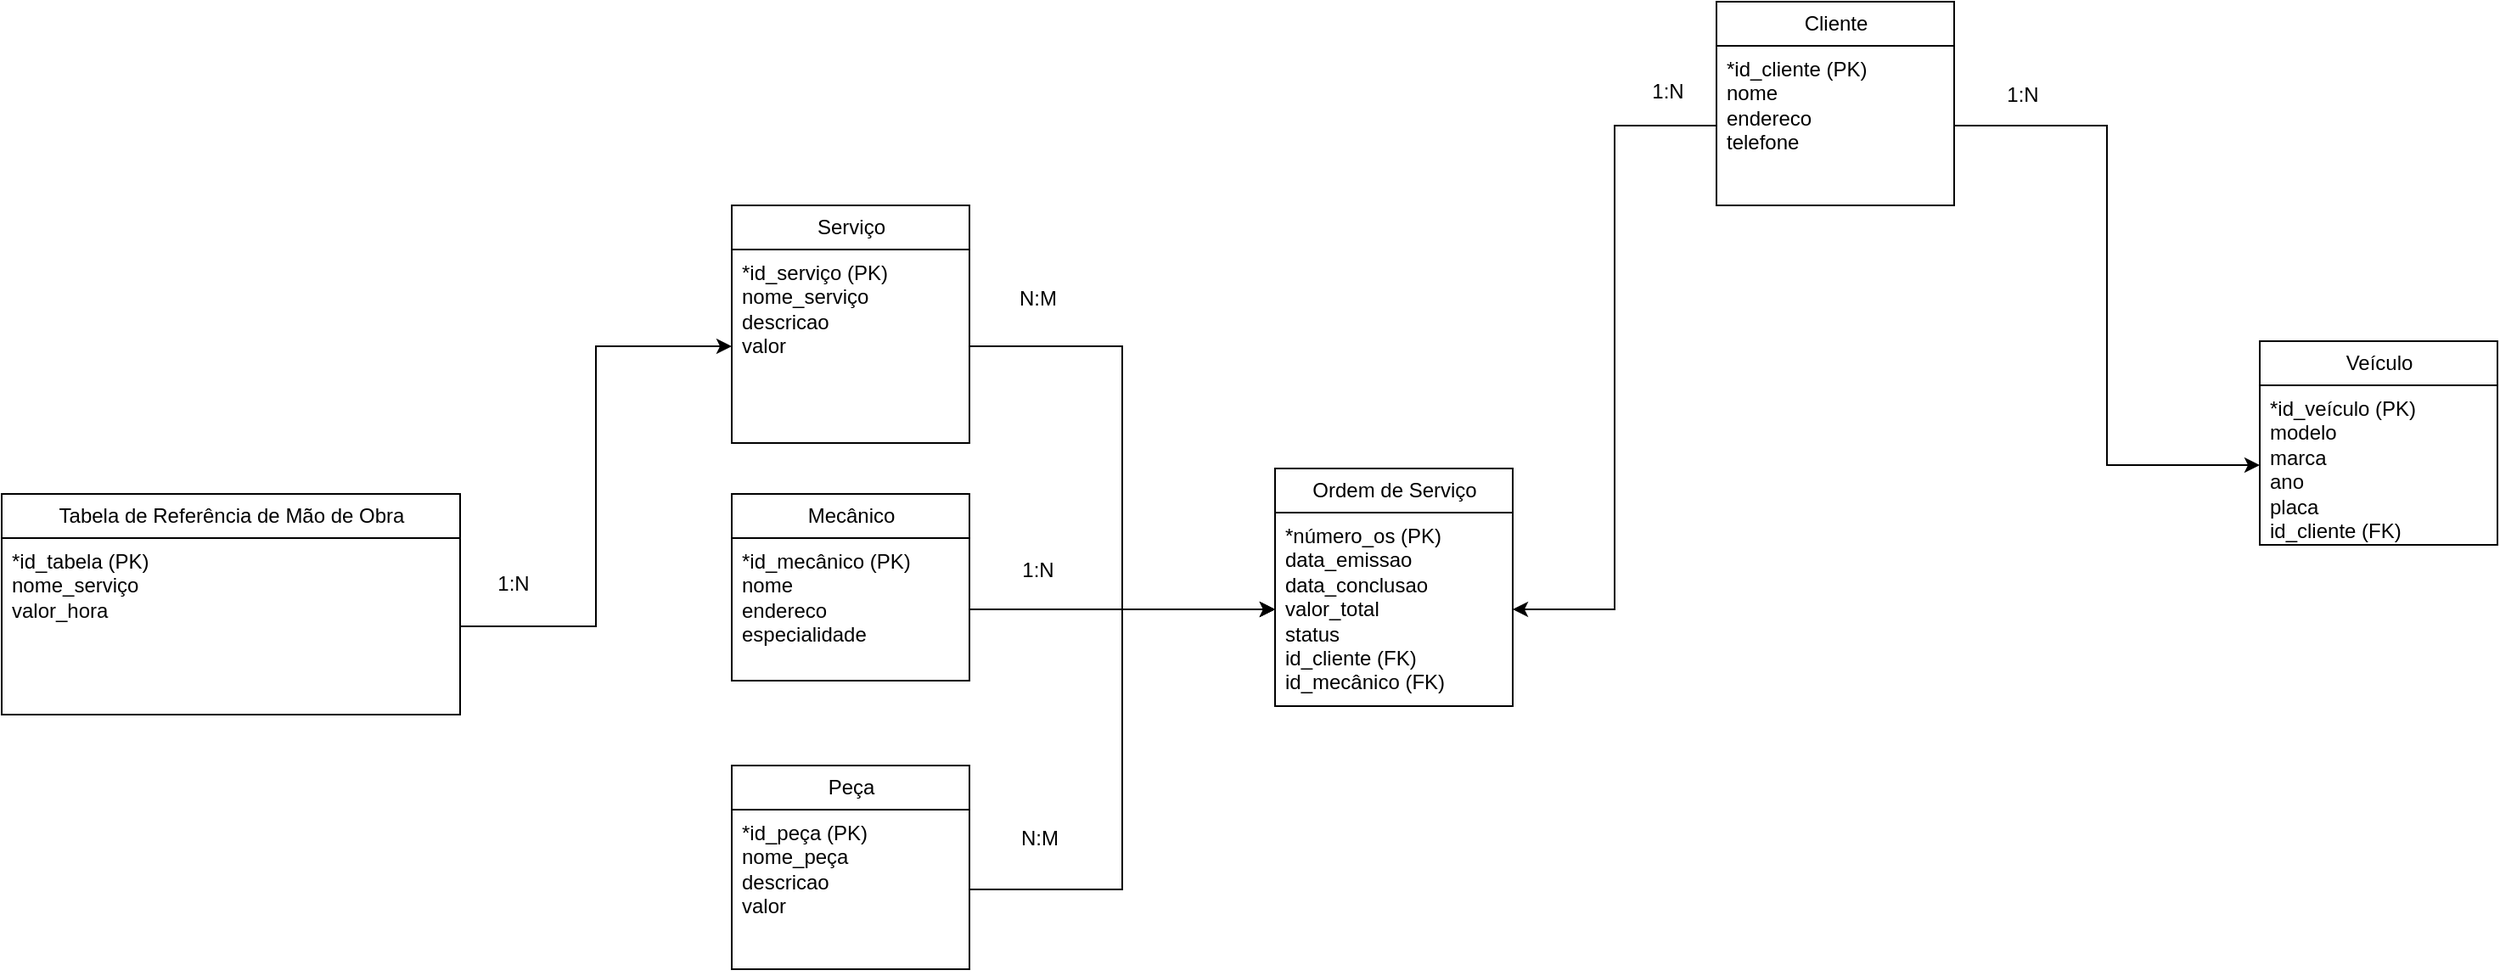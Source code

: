 <mxfile version="26.0.11">
  <diagram name="Página-1" id="2JrRSpOBJ5KqvM5kr54c">
    <mxGraphModel grid="1" page="1" gridSize="10" guides="1" tooltips="1" connect="1" arrows="1" fold="1" pageScale="1" pageWidth="827" pageHeight="1169" math="0" shadow="0">
      <root>
        <mxCell id="0" />
        <mxCell id="1" parent="0" />
        <mxCell id="Eg5FiAkWvvMtWeATNkTx-1" value="Cliente " style="swimlane;fontStyle=0;childLayout=stackLayout;horizontal=1;startSize=26;fillColor=none;horizontalStack=0;resizeParent=1;resizeParentMax=0;resizeLast=0;collapsible=1;marginBottom=0;html=1;" vertex="1" parent="1">
          <mxGeometry x="310" y="-120" width="140" height="120" as="geometry" />
        </mxCell>
        <mxCell id="Eg5FiAkWvvMtWeATNkTx-5" value="Veículo" style="swimlane;fontStyle=0;childLayout=stackLayout;horizontal=1;startSize=26;fillColor=none;horizontalStack=0;resizeParent=1;resizeParentMax=0;resizeLast=0;collapsible=1;marginBottom=0;html=1;" vertex="1" parent="1">
          <mxGeometry x="630" y="80" width="140" height="120" as="geometry" />
        </mxCell>
        <mxCell id="Eg5FiAkWvvMtWeATNkTx-6" value="*id_veículo (PK)&lt;br&gt;modelo&lt;br&gt;marca&lt;br&gt;ano&lt;br&gt;placa&lt;br&gt;id_cliente (FK)&lt;div&gt;&lt;br/&gt;&lt;/div&gt;" style="text;strokeColor=none;fillColor=none;align=left;verticalAlign=top;spacingLeft=4;spacingRight=4;overflow=hidden;rotatable=0;points=[[0,0.5],[1,0.5]];portConstraint=eastwest;whiteSpace=wrap;html=1;" vertex="1" parent="Eg5FiAkWvvMtWeATNkTx-5">
          <mxGeometry y="26" width="140" height="94" as="geometry" />
        </mxCell>
        <mxCell id="Eg5FiAkWvvMtWeATNkTx-9" value="Ordem de Serviço" style="swimlane;fontStyle=0;childLayout=stackLayout;horizontal=1;startSize=26;fillColor=none;horizontalStack=0;resizeParent=1;resizeParentMax=0;resizeLast=0;collapsible=1;marginBottom=0;html=1;" vertex="1" parent="1">
          <mxGeometry x="50" y="155" width="140" height="140" as="geometry" />
        </mxCell>
        <mxCell id="Eg5FiAkWvvMtWeATNkTx-10" value="*número_os (PK)&lt;br&gt;data_emissao&lt;br&gt;data_conclusao&lt;br&gt;valor_total&lt;br&gt;status&lt;br&gt;id_cliente (FK)&lt;br&gt;id_mecânico (FK)" style="text;strokeColor=none;fillColor=none;align=left;verticalAlign=top;spacingLeft=4;spacingRight=4;overflow=hidden;rotatable=0;points=[[0,0.5],[1,0.5]];portConstraint=eastwest;whiteSpace=wrap;html=1;" vertex="1" parent="Eg5FiAkWvvMtWeATNkTx-9">
          <mxGeometry y="26" width="140" height="114" as="geometry" />
        </mxCell>
        <mxCell id="Eg5FiAkWvvMtWeATNkTx-13" value="Serviço" style="swimlane;fontStyle=0;childLayout=stackLayout;horizontal=1;startSize=26;fillColor=none;horizontalStack=0;resizeParent=1;resizeParentMax=0;resizeLast=0;collapsible=1;marginBottom=0;html=1;" vertex="1" parent="1">
          <mxGeometry x="-270" width="140" height="140" as="geometry" />
        </mxCell>
        <mxCell id="Eg5FiAkWvvMtWeATNkTx-14" value="*id_serviço (PK)&lt;br&gt;nome_serviço&lt;br&gt;descricao&lt;br&gt;valor" style="text;strokeColor=none;fillColor=none;align=left;verticalAlign=top;spacingLeft=4;spacingRight=4;overflow=hidden;rotatable=0;points=[[0,0.5],[1,0.5]];portConstraint=eastwest;whiteSpace=wrap;html=1;" vertex="1" parent="Eg5FiAkWvvMtWeATNkTx-13">
          <mxGeometry y="26" width="140" height="114" as="geometry" />
        </mxCell>
        <mxCell id="Eg5FiAkWvvMtWeATNkTx-17" value="Peça" style="swimlane;fontStyle=0;childLayout=stackLayout;horizontal=1;startSize=26;fillColor=none;horizontalStack=0;resizeParent=1;resizeParentMax=0;resizeLast=0;collapsible=1;marginBottom=0;html=1;" vertex="1" parent="1">
          <mxGeometry x="-270" y="330" width="140" height="120" as="geometry" />
        </mxCell>
        <mxCell id="Eg5FiAkWvvMtWeATNkTx-18" value="*id_peça (PK)&lt;br/&gt;nome_peça&lt;br/&gt;descricao&lt;br/&gt;valor&lt;div&gt;&lt;br/&gt;&lt;/div&gt;" style="text;strokeColor=none;fillColor=none;align=left;verticalAlign=top;spacingLeft=4;spacingRight=4;overflow=hidden;rotatable=0;points=[[0,0.5],[1,0.5]];portConstraint=eastwest;whiteSpace=wrap;html=1;" vertex="1" parent="Eg5FiAkWvvMtWeATNkTx-17">
          <mxGeometry y="26" width="140" height="94" as="geometry" />
        </mxCell>
        <mxCell id="Eg5FiAkWvvMtWeATNkTx-21" value="Mecânico" style="swimlane;fontStyle=0;childLayout=stackLayout;horizontal=1;startSize=26;fillColor=none;horizontalStack=0;resizeParent=1;resizeParentMax=0;resizeLast=0;collapsible=1;marginBottom=0;html=1;" vertex="1" parent="1">
          <mxGeometry x="-270" y="170" width="140" height="110" as="geometry" />
        </mxCell>
        <mxCell id="Eg5FiAkWvvMtWeATNkTx-22" value="*id_mecânico (PK)&lt;br&gt;nome&lt;br&gt;endereco&lt;br&gt;especialidade&lt;div&gt;&lt;br/&gt;&lt;/div&gt;" style="text;strokeColor=none;fillColor=none;align=left;verticalAlign=top;spacingLeft=4;spacingRight=4;overflow=hidden;rotatable=0;points=[[0,0.5],[1,0.5]];portConstraint=eastwest;whiteSpace=wrap;html=1;" vertex="1" parent="Eg5FiAkWvvMtWeATNkTx-21">
          <mxGeometry y="26" width="140" height="84" as="geometry" />
        </mxCell>
        <mxCell id="Eg5FiAkWvvMtWeATNkTx-25" value="Tabela de Referência de Mão de Obra" style="swimlane;fontStyle=0;childLayout=stackLayout;horizontal=1;startSize=26;fillColor=none;horizontalStack=0;resizeParent=1;resizeParentMax=0;resizeLast=0;collapsible=1;marginBottom=0;html=1;" vertex="1" parent="1">
          <mxGeometry x="-700" y="170" width="270" height="130" as="geometry" />
        </mxCell>
        <mxCell id="Eg5FiAkWvvMtWeATNkTx-27" value="*id_tabela (PK)&lt;br&gt;nome_serviço&lt;br&gt;valor_hora" style="text;strokeColor=none;fillColor=none;align=left;verticalAlign=top;spacingLeft=4;spacingRight=4;overflow=hidden;rotatable=0;points=[[0,0.5],[1,0.5]];portConstraint=eastwest;whiteSpace=wrap;html=1;" vertex="1" parent="Eg5FiAkWvvMtWeATNkTx-25">
          <mxGeometry y="26" width="270" height="104" as="geometry" />
        </mxCell>
        <mxCell id="Eg5FiAkWvvMtWeATNkTx-29" style="edgeStyle=orthogonalEdgeStyle;rounded=0;orthogonalLoop=1;jettySize=auto;html=1;exitX=1;exitY=0.5;exitDx=0;exitDy=0;entryX=0;entryY=0.5;entryDx=0;entryDy=0;" edge="1" parent="1" source="Eg5FiAkWvvMtWeATNkTx-2" target="Eg5FiAkWvvMtWeATNkTx-6">
          <mxGeometry relative="1" as="geometry">
            <Array as="points">
              <mxPoint x="540" y="-47" />
              <mxPoint x="540" y="153" />
            </Array>
          </mxGeometry>
        </mxCell>
        <mxCell id="Eg5FiAkWvvMtWeATNkTx-30" value="1:N" style="text;html=1;align=center;verticalAlign=middle;resizable=0;points=[];autosize=1;strokeColor=none;fillColor=none;" vertex="1" parent="1">
          <mxGeometry x="470" y="-80" width="40" height="30" as="geometry" />
        </mxCell>
        <mxCell id="Eg5FiAkWvvMtWeATNkTx-31" style="edgeStyle=orthogonalEdgeStyle;rounded=0;orthogonalLoop=1;jettySize=auto;html=1;exitX=0;exitY=0.5;exitDx=0;exitDy=0;entryX=1;entryY=0.5;entryDx=0;entryDy=0;" edge="1" parent="1" source="Eg5FiAkWvvMtWeATNkTx-2" target="Eg5FiAkWvvMtWeATNkTx-10">
          <mxGeometry relative="1" as="geometry" />
        </mxCell>
        <mxCell id="Eg5FiAkWvvMtWeATNkTx-2" value="*id_cliente (PK)&lt;br&gt;nome&lt;br&gt;endereco&lt;br&gt;telefone" style="text;strokeColor=none;fillColor=none;align=left;verticalAlign=top;spacingLeft=4;spacingRight=4;overflow=hidden;rotatable=0;points=[[0,0.5],[1,0.5]];portConstraint=eastwest;whiteSpace=wrap;html=1;" vertex="1" parent="1">
          <mxGeometry x="310" y="-94" width="140" height="94" as="geometry" />
        </mxCell>
        <mxCell id="Eg5FiAkWvvMtWeATNkTx-32" value="1:N" style="text;html=1;align=center;verticalAlign=middle;resizable=0;points=[];autosize=1;strokeColor=none;fillColor=none;" vertex="1" parent="1">
          <mxGeometry x="261" y="-82" width="40" height="30" as="geometry" />
        </mxCell>
        <mxCell id="Eg5FiAkWvvMtWeATNkTx-33" style="edgeStyle=orthogonalEdgeStyle;rounded=0;orthogonalLoop=1;jettySize=auto;html=1;exitX=1;exitY=0.5;exitDx=0;exitDy=0;" edge="1" parent="1" source="Eg5FiAkWvvMtWeATNkTx-22" target="Eg5FiAkWvvMtWeATNkTx-10">
          <mxGeometry relative="1" as="geometry" />
        </mxCell>
        <mxCell id="Eg5FiAkWvvMtWeATNkTx-34" value="1:N" style="text;html=1;align=center;verticalAlign=middle;resizable=0;points=[];autosize=1;strokeColor=none;fillColor=none;" vertex="1" parent="1">
          <mxGeometry x="-110" y="200" width="40" height="30" as="geometry" />
        </mxCell>
        <mxCell id="Eg5FiAkWvvMtWeATNkTx-35" style="edgeStyle=orthogonalEdgeStyle;rounded=0;orthogonalLoop=1;jettySize=auto;html=1;exitX=1;exitY=0.5;exitDx=0;exitDy=0;entryX=0;entryY=0.5;entryDx=0;entryDy=0;" edge="1" parent="1" source="Eg5FiAkWvvMtWeATNkTx-14" target="Eg5FiAkWvvMtWeATNkTx-10">
          <mxGeometry relative="1" as="geometry" />
        </mxCell>
        <mxCell id="Eg5FiAkWvvMtWeATNkTx-36" value="N:M" style="text;html=1;align=center;verticalAlign=middle;resizable=0;points=[];autosize=1;strokeColor=none;fillColor=none;" vertex="1" parent="1">
          <mxGeometry x="-115" y="40" width="50" height="30" as="geometry" />
        </mxCell>
        <mxCell id="Eg5FiAkWvvMtWeATNkTx-37" style="edgeStyle=orthogonalEdgeStyle;rounded=0;orthogonalLoop=1;jettySize=auto;html=1;exitX=1;exitY=0.5;exitDx=0;exitDy=0;" edge="1" parent="1" source="Eg5FiAkWvvMtWeATNkTx-18" target="Eg5FiAkWvvMtWeATNkTx-10">
          <mxGeometry relative="1" as="geometry" />
        </mxCell>
        <mxCell id="Eg5FiAkWvvMtWeATNkTx-38" value="N:M" style="text;html=1;align=center;verticalAlign=middle;resizable=0;points=[];autosize=1;strokeColor=none;fillColor=none;" vertex="1" parent="1">
          <mxGeometry x="-114" y="358" width="50" height="30" as="geometry" />
        </mxCell>
        <mxCell id="Eg5FiAkWvvMtWeATNkTx-40" style="edgeStyle=orthogonalEdgeStyle;rounded=0;orthogonalLoop=1;jettySize=auto;html=1;exitX=1;exitY=0.5;exitDx=0;exitDy=0;entryX=0;entryY=0.5;entryDx=0;entryDy=0;" edge="1" parent="1" source="Eg5FiAkWvvMtWeATNkTx-27" target="Eg5FiAkWvvMtWeATNkTx-14">
          <mxGeometry relative="1" as="geometry" />
        </mxCell>
        <mxCell id="Eg5FiAkWvvMtWeATNkTx-41" value="1:N" style="text;html=1;align=center;verticalAlign=middle;resizable=0;points=[];autosize=1;strokeColor=none;fillColor=none;" vertex="1" parent="1">
          <mxGeometry x="-419" y="208" width="40" height="30" as="geometry" />
        </mxCell>
      </root>
    </mxGraphModel>
  </diagram>
</mxfile>
